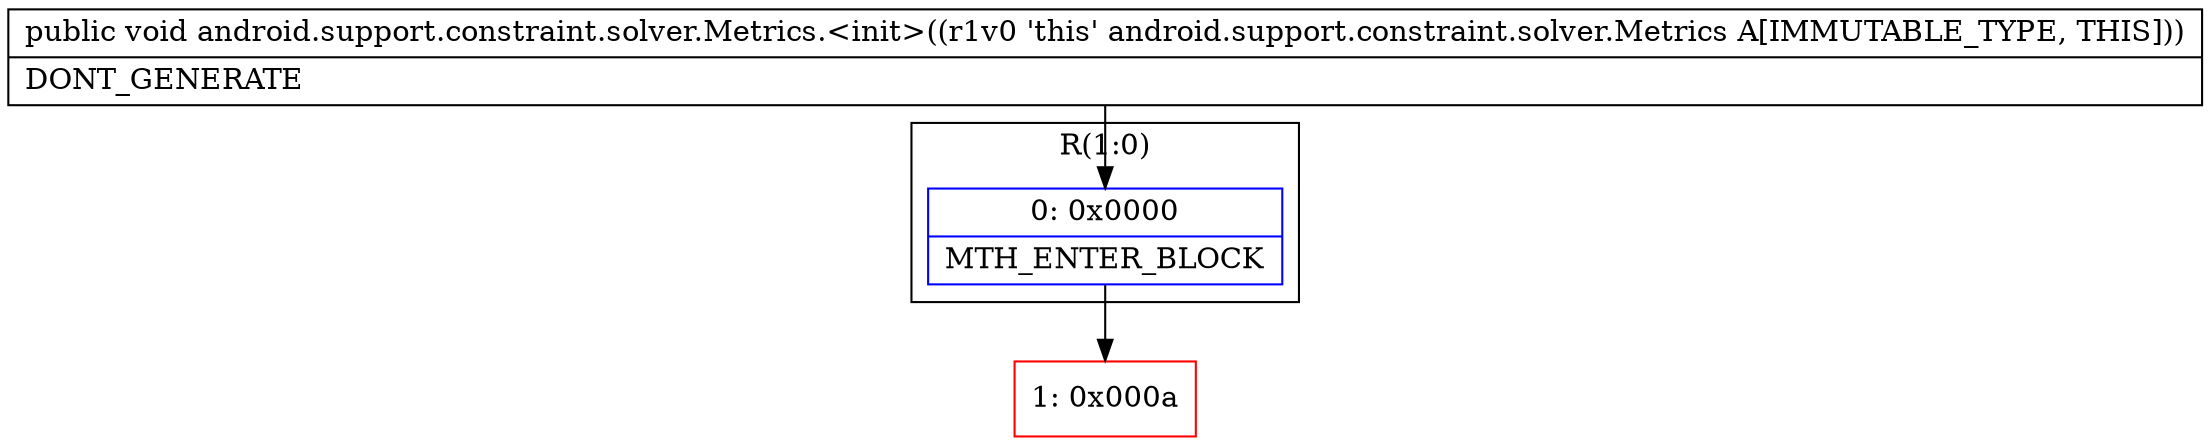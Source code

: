 digraph "CFG forandroid.support.constraint.solver.Metrics.\<init\>()V" {
subgraph cluster_Region_101328841 {
label = "R(1:0)";
node [shape=record,color=blue];
Node_0 [shape=record,label="{0\:\ 0x0000|MTH_ENTER_BLOCK\l}"];
}
Node_1 [shape=record,color=red,label="{1\:\ 0x000a}"];
MethodNode[shape=record,label="{public void android.support.constraint.solver.Metrics.\<init\>((r1v0 'this' android.support.constraint.solver.Metrics A[IMMUTABLE_TYPE, THIS]))  | DONT_GENERATE\l}"];
MethodNode -> Node_0;
Node_0 -> Node_1;
}

